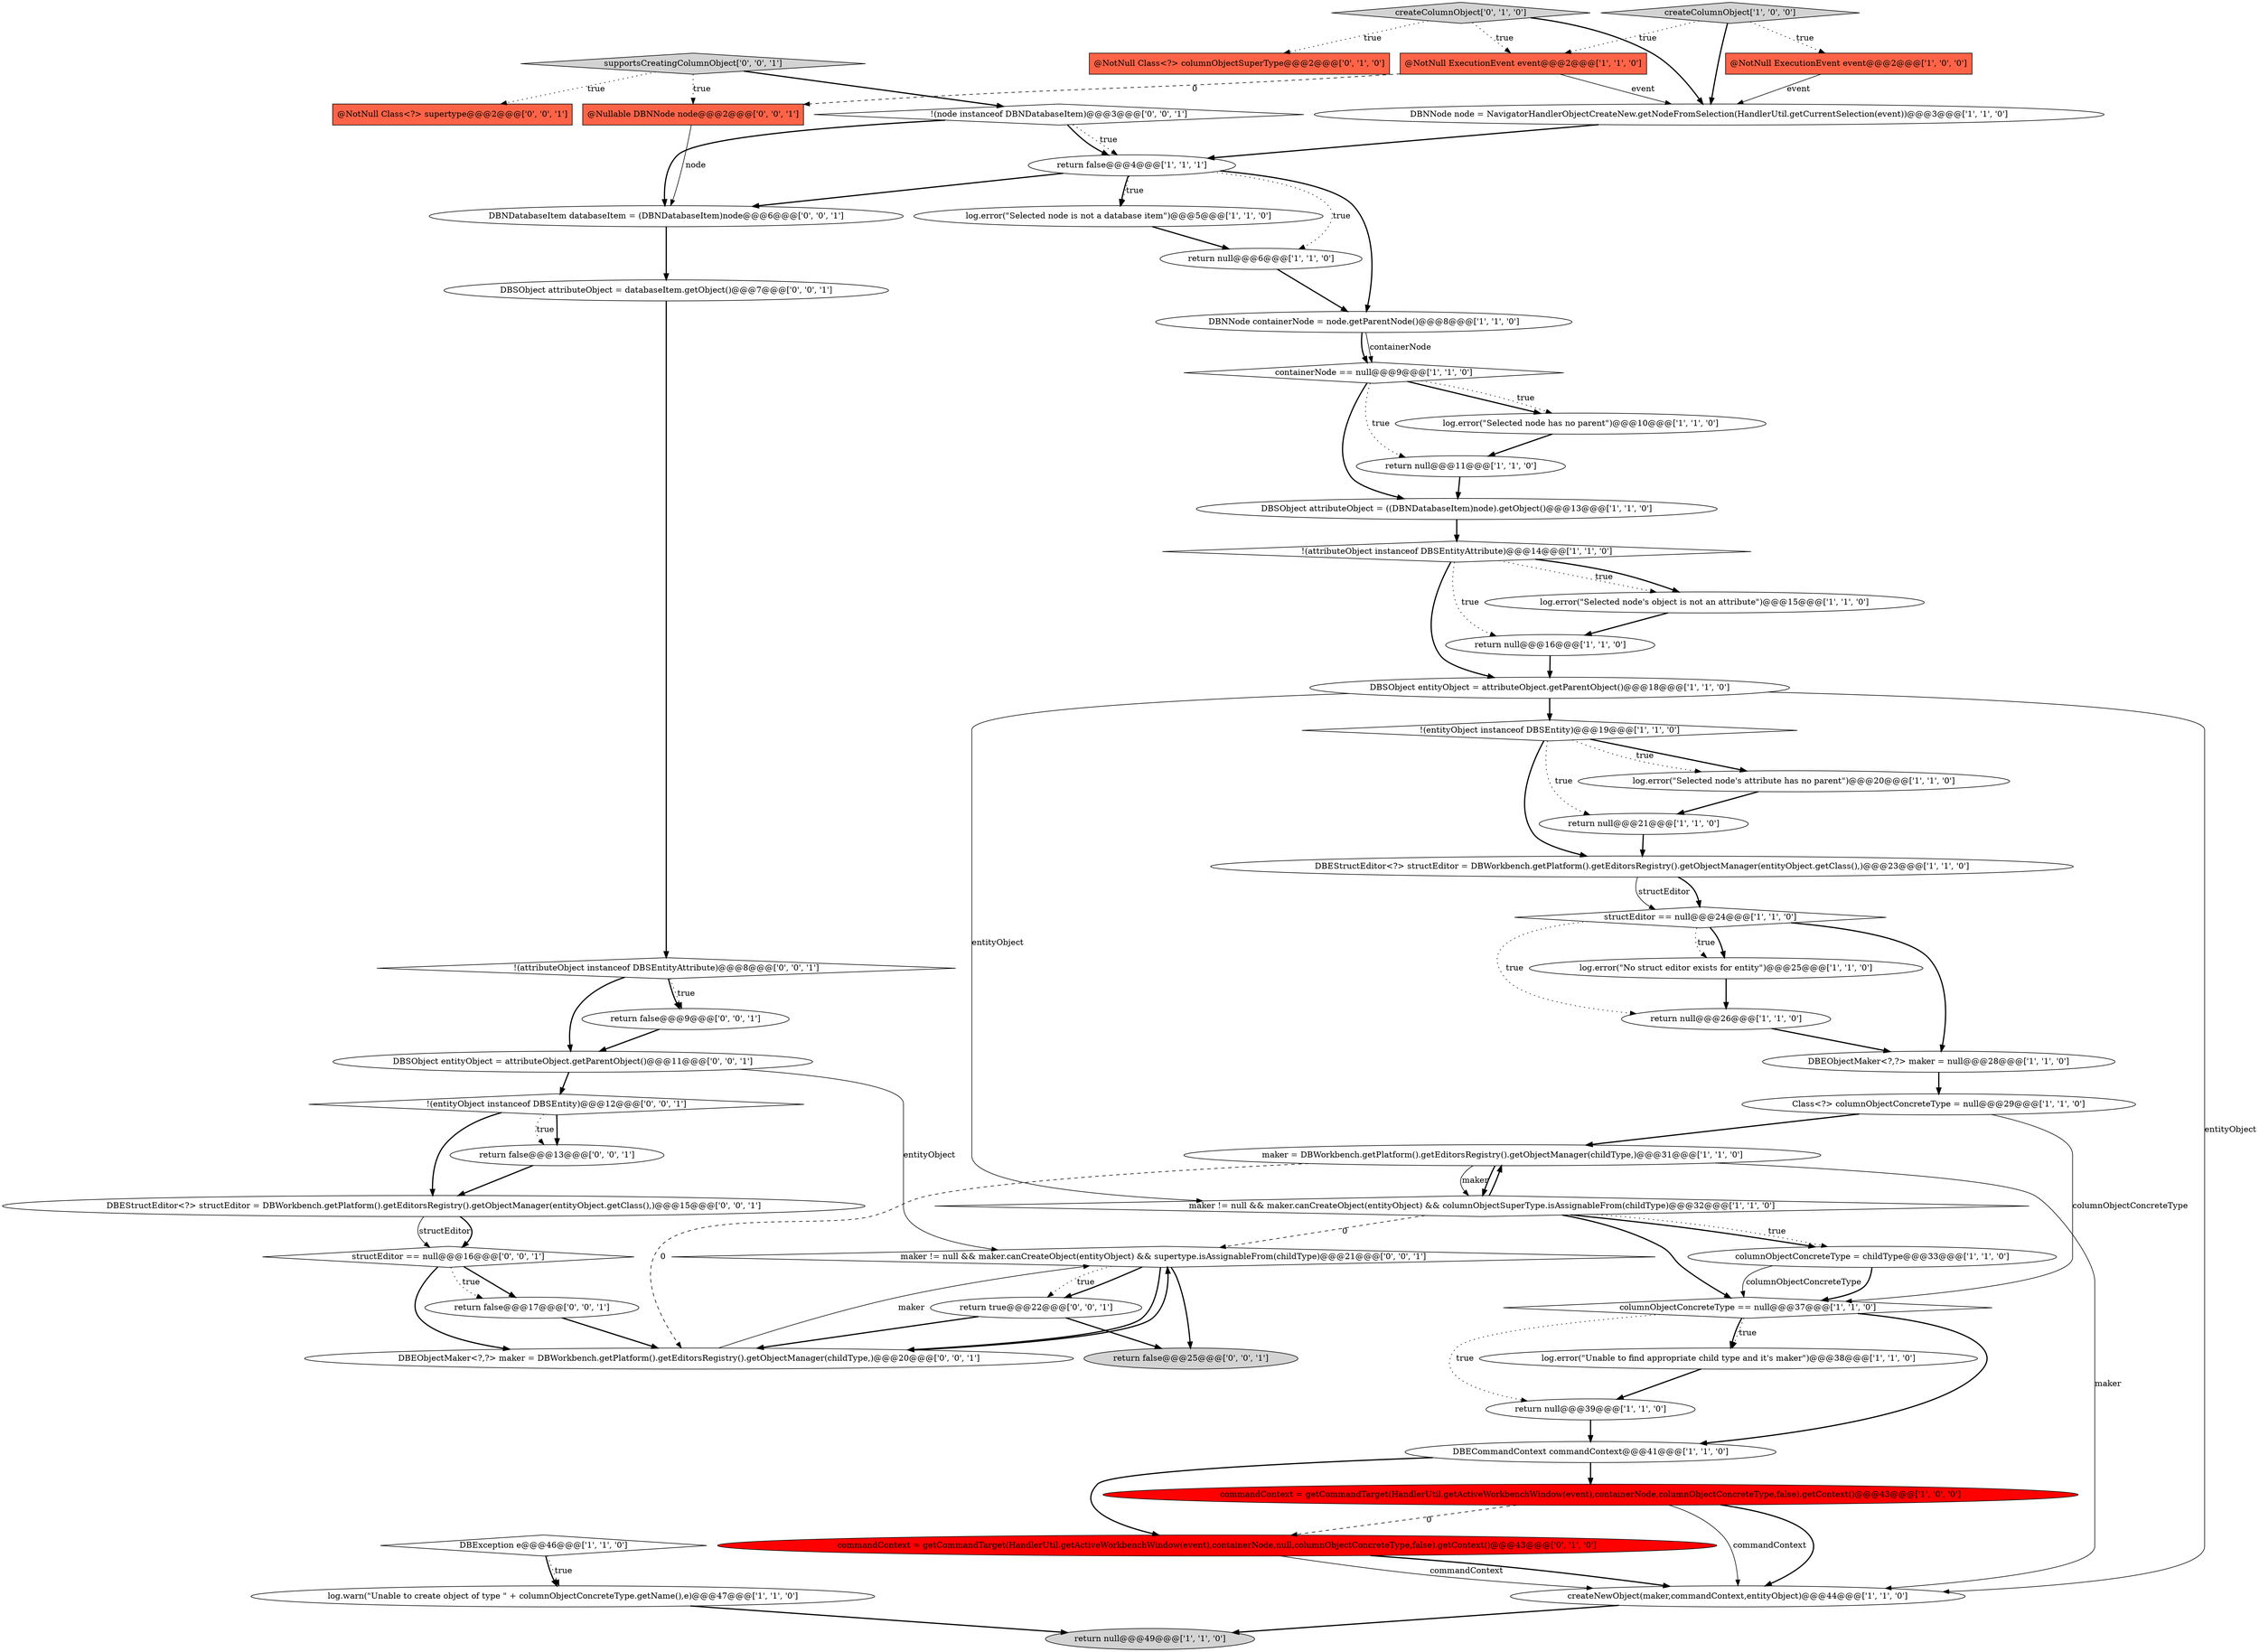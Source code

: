 digraph {
11 [style = filled, label = "DBEObjectMaker<?,?> maker = null@@@28@@@['1', '1', '0']", fillcolor = white, shape = ellipse image = "AAA0AAABBB1BBB"];
57 [style = filled, label = "DBSObject attributeObject = databaseItem.getObject()@@@7@@@['0', '0', '1']", fillcolor = white, shape = ellipse image = "AAA0AAABBB3BBB"];
31 [style = filled, label = "log.error(\"Unable to find appropriate child type and it's maker\")@@@38@@@['1', '1', '0']", fillcolor = white, shape = ellipse image = "AAA0AAABBB1BBB"];
56 [style = filled, label = "return false@@@25@@@['0', '0', '1']", fillcolor = lightgray, shape = ellipse image = "AAA0AAABBB3BBB"];
6 [style = filled, label = "log.error(\"Selected node has no parent\")@@@10@@@['1', '1', '0']", fillcolor = white, shape = ellipse image = "AAA0AAABBB1BBB"];
26 [style = filled, label = "log.warn(\"Unable to create object of type \" + columnObjectConcreteType.getName(),e)@@@47@@@['1', '1', '0']", fillcolor = white, shape = ellipse image = "AAA0AAABBB1BBB"];
55 [style = filled, label = "@Nullable DBNNode node@@@2@@@['0', '0', '1']", fillcolor = tomato, shape = box image = "AAA0AAABBB3BBB"];
33 [style = filled, label = "!(entityObject instanceof DBSEntity)@@@19@@@['1', '1', '0']", fillcolor = white, shape = diamond image = "AAA0AAABBB1BBB"];
51 [style = filled, label = "@NotNull Class<?> supertype@@@2@@@['0', '0', '1']", fillcolor = tomato, shape = box image = "AAA0AAABBB3BBB"];
30 [style = filled, label = "return null@@@21@@@['1', '1', '0']", fillcolor = white, shape = ellipse image = "AAA0AAABBB1BBB"];
14 [style = filled, label = "return null@@@11@@@['1', '1', '0']", fillcolor = white, shape = ellipse image = "AAA0AAABBB1BBB"];
19 [style = filled, label = "log.error(\"Selected node is not a database item\")@@@5@@@['1', '1', '0']", fillcolor = white, shape = ellipse image = "AAA0AAABBB1BBB"];
4 [style = filled, label = "maker != null && maker.canCreateObject(entityObject) && columnObjectSuperType.isAssignableFrom(childType)@@@32@@@['1', '1', '0']", fillcolor = white, shape = diamond image = "AAA0AAABBB1BBB"];
16 [style = filled, label = "DBNNode node = NavigatorHandlerObjectCreateNew.getNodeFromSelection(HandlerUtil.getCurrentSelection(event))@@@3@@@['1', '1', '0']", fillcolor = white, shape = ellipse image = "AAA0AAABBB1BBB"];
44 [style = filled, label = "supportsCreatingColumnObject['0', '0', '1']", fillcolor = lightgray, shape = diamond image = "AAA0AAABBB3BBB"];
18 [style = filled, label = "@NotNull ExecutionEvent event@@@2@@@['1', '1', '0']", fillcolor = tomato, shape = box image = "AAA0AAABBB1BBB"];
39 [style = filled, label = "createColumnObject['0', '1', '0']", fillcolor = lightgray, shape = diamond image = "AAA0AAABBB2BBB"];
46 [style = filled, label = "DBEStructEditor<?> structEditor = DBWorkbench.getPlatform().getEditorsRegistry().getObjectManager(entityObject.getClass(),)@@@15@@@['0', '0', '1']", fillcolor = white, shape = ellipse image = "AAA0AAABBB3BBB"];
5 [style = filled, label = "log.error(\"Selected node's attribute has no parent\")@@@20@@@['1', '1', '0']", fillcolor = white, shape = ellipse image = "AAA0AAABBB1BBB"];
17 [style = filled, label = "DBECommandContext commandContext@@@41@@@['1', '1', '0']", fillcolor = white, shape = ellipse image = "AAA0AAABBB1BBB"];
24 [style = filled, label = "return null@@@6@@@['1', '1', '0']", fillcolor = white, shape = ellipse image = "AAA0AAABBB1BBB"];
53 [style = filled, label = "structEditor == null@@@16@@@['0', '0', '1']", fillcolor = white, shape = diamond image = "AAA0AAABBB3BBB"];
49 [style = filled, label = "return false@@@9@@@['0', '0', '1']", fillcolor = white, shape = ellipse image = "AAA0AAABBB3BBB"];
22 [style = filled, label = "createNewObject(maker,commandContext,entityObject)@@@44@@@['1', '1', '0']", fillcolor = white, shape = ellipse image = "AAA0AAABBB1BBB"];
54 [style = filled, label = "return true@@@22@@@['0', '0', '1']", fillcolor = white, shape = ellipse image = "AAA0AAABBB3BBB"];
37 [style = filled, label = "@NotNull Class<?> columnObjectSuperType@@@2@@@['0', '1', '0']", fillcolor = tomato, shape = box image = "AAA0AAABBB2BBB"];
48 [style = filled, label = "DBNDatabaseItem databaseItem = (DBNDatabaseItem)node@@@6@@@['0', '0', '1']", fillcolor = white, shape = ellipse image = "AAA0AAABBB3BBB"];
43 [style = filled, label = "maker != null && maker.canCreateObject(entityObject) && supertype.isAssignableFrom(childType)@@@21@@@['0', '0', '1']", fillcolor = white, shape = diamond image = "AAA0AAABBB3BBB"];
35 [style = filled, label = "maker = DBWorkbench.getPlatform().getEditorsRegistry().getObjectManager(childType,)@@@31@@@['1', '1', '0']", fillcolor = white, shape = ellipse image = "AAA0AAABBB1BBB"];
40 [style = filled, label = "return false@@@17@@@['0', '0', '1']", fillcolor = white, shape = ellipse image = "AAA0AAABBB3BBB"];
10 [style = filled, label = "return null@@@26@@@['1', '1', '0']", fillcolor = white, shape = ellipse image = "AAA0AAABBB1BBB"];
25 [style = filled, label = "structEditor == null@@@24@@@['1', '1', '0']", fillcolor = white, shape = diamond image = "AAA0AAABBB1BBB"];
8 [style = filled, label = "columnObjectConcreteType = childType@@@33@@@['1', '1', '0']", fillcolor = white, shape = ellipse image = "AAA0AAABBB1BBB"];
2 [style = filled, label = "DBSObject entityObject = attributeObject.getParentObject()@@@18@@@['1', '1', '0']", fillcolor = white, shape = ellipse image = "AAA0AAABBB1BBB"];
29 [style = filled, label = "return null@@@49@@@['1', '1', '0']", fillcolor = lightgray, shape = ellipse image = "AAA0AAABBB1BBB"];
45 [style = filled, label = "!(node instanceof DBNDatabaseItem)@@@3@@@['0', '0', '1']", fillcolor = white, shape = diamond image = "AAA0AAABBB3BBB"];
9 [style = filled, label = "log.error(\"No struct editor exists for entity\")@@@25@@@['1', '1', '0']", fillcolor = white, shape = ellipse image = "AAA0AAABBB1BBB"];
1 [style = filled, label = "DBNNode containerNode = node.getParentNode()@@@8@@@['1', '1', '0']", fillcolor = white, shape = ellipse image = "AAA0AAABBB1BBB"];
21 [style = filled, label = "return null@@@39@@@['1', '1', '0']", fillcolor = white, shape = ellipse image = "AAA0AAABBB1BBB"];
15 [style = filled, label = "columnObjectConcreteType == null@@@37@@@['1', '1', '0']", fillcolor = white, shape = diamond image = "AAA0AAABBB1BBB"];
42 [style = filled, label = "!(entityObject instanceof DBSEntity)@@@12@@@['0', '0', '1']", fillcolor = white, shape = diamond image = "AAA0AAABBB3BBB"];
52 [style = filled, label = "!(attributeObject instanceof DBSEntityAttribute)@@@8@@@['0', '0', '1']", fillcolor = white, shape = diamond image = "AAA0AAABBB3BBB"];
0 [style = filled, label = "createColumnObject['1', '0', '0']", fillcolor = lightgray, shape = diamond image = "AAA0AAABBB1BBB"];
32 [style = filled, label = "DBSObject attributeObject = ((DBNDatabaseItem)node).getObject()@@@13@@@['1', '1', '0']", fillcolor = white, shape = ellipse image = "AAA0AAABBB1BBB"];
20 [style = filled, label = "DBEStructEditor<?> structEditor = DBWorkbench.getPlatform().getEditorsRegistry().getObjectManager(entityObject.getClass(),)@@@23@@@['1', '1', '0']", fillcolor = white, shape = ellipse image = "AAA0AAABBB1BBB"];
36 [style = filled, label = "log.error(\"Selected node's object is not an attribute\")@@@15@@@['1', '1', '0']", fillcolor = white, shape = ellipse image = "AAA0AAABBB1BBB"];
13 [style = filled, label = "@NotNull ExecutionEvent event@@@2@@@['1', '0', '0']", fillcolor = tomato, shape = box image = "AAA0AAABBB1BBB"];
7 [style = filled, label = "return null@@@16@@@['1', '1', '0']", fillcolor = white, shape = ellipse image = "AAA0AAABBB1BBB"];
50 [style = filled, label = "return false@@@13@@@['0', '0', '1']", fillcolor = white, shape = ellipse image = "AAA0AAABBB3BBB"];
38 [style = filled, label = "commandContext = getCommandTarget(HandlerUtil.getActiveWorkbenchWindow(event),containerNode,null,columnObjectConcreteType,false).getContext()@@@43@@@['0', '1', '0']", fillcolor = red, shape = ellipse image = "AAA1AAABBB2BBB"];
27 [style = filled, label = "containerNode == null@@@9@@@['1', '1', '0']", fillcolor = white, shape = diamond image = "AAA0AAABBB1BBB"];
12 [style = filled, label = "!(attributeObject instanceof DBSEntityAttribute)@@@14@@@['1', '1', '0']", fillcolor = white, shape = diamond image = "AAA0AAABBB1BBB"];
28 [style = filled, label = "DBException e@@@46@@@['1', '1', '0']", fillcolor = white, shape = diamond image = "AAA0AAABBB1BBB"];
47 [style = filled, label = "DBSObject entityObject = attributeObject.getParentObject()@@@11@@@['0', '0', '1']", fillcolor = white, shape = ellipse image = "AAA0AAABBB3BBB"];
34 [style = filled, label = "Class<?> columnObjectConcreteType = null@@@29@@@['1', '1', '0']", fillcolor = white, shape = ellipse image = "AAA0AAABBB1BBB"];
3 [style = filled, label = "commandContext = getCommandTarget(HandlerUtil.getActiveWorkbenchWindow(event),containerNode,columnObjectConcreteType,false).getContext()@@@43@@@['1', '0', '0']", fillcolor = red, shape = ellipse image = "AAA1AAABBB1BBB"];
41 [style = filled, label = "DBEObjectMaker<?,?> maker = DBWorkbench.getPlatform().getEditorsRegistry().getObjectManager(childType,)@@@20@@@['0', '0', '1']", fillcolor = white, shape = ellipse image = "AAA0AAABBB3BBB"];
23 [style = filled, label = "return false@@@4@@@['1', '1', '1']", fillcolor = white, shape = ellipse image = "AAA0AAABBB1BBB"];
13->16 [style = solid, label="event"];
27->14 [style = dotted, label="true"];
54->56 [style = bold, label=""];
27->32 [style = bold, label=""];
32->12 [style = bold, label=""];
30->20 [style = bold, label=""];
15->31 [style = dotted, label="true"];
4->15 [style = bold, label=""];
1->27 [style = bold, label=""];
39->18 [style = dotted, label="true"];
31->21 [style = bold, label=""];
9->10 [style = bold, label=""];
15->21 [style = dotted, label="true"];
45->48 [style = bold, label=""];
41->43 [style = solid, label="maker"];
55->48 [style = solid, label="node"];
18->55 [style = dashed, label="0"];
19->24 [style = bold, label=""];
2->4 [style = solid, label="entityObject"];
17->38 [style = bold, label=""];
2->22 [style = solid, label="entityObject"];
12->2 [style = bold, label=""];
15->17 [style = bold, label=""];
52->47 [style = bold, label=""];
53->41 [style = bold, label=""];
43->54 [style = dotted, label="true"];
3->22 [style = solid, label="commandContext"];
38->22 [style = solid, label="commandContext"];
4->8 [style = bold, label=""];
5->30 [style = bold, label=""];
10->11 [style = bold, label=""];
34->15 [style = solid, label="columnObjectConcreteType"];
45->23 [style = dotted, label="true"];
42->46 [style = bold, label=""];
47->43 [style = solid, label="entityObject"];
3->38 [style = dashed, label="0"];
54->41 [style = bold, label=""];
23->19 [style = dotted, label="true"];
20->25 [style = bold, label=""];
23->48 [style = bold, label=""];
15->31 [style = bold, label=""];
7->2 [style = bold, label=""];
2->33 [style = bold, label=""];
34->35 [style = bold, label=""];
25->10 [style = dotted, label="true"];
12->7 [style = dotted, label="true"];
18->16 [style = solid, label="event"];
44->45 [style = bold, label=""];
41->43 [style = bold, label=""];
23->24 [style = dotted, label="true"];
0->16 [style = bold, label=""];
39->16 [style = bold, label=""];
8->15 [style = bold, label=""];
45->23 [style = bold, label=""];
0->18 [style = dotted, label="true"];
47->42 [style = bold, label=""];
25->9 [style = bold, label=""];
12->36 [style = dotted, label="true"];
12->36 [style = bold, label=""];
22->29 [style = bold, label=""];
53->40 [style = bold, label=""];
28->26 [style = bold, label=""];
16->23 [style = bold, label=""];
35->4 [style = solid, label="maker"];
33->5 [style = bold, label=""];
44->51 [style = dotted, label="true"];
46->53 [style = solid, label="structEditor"];
39->37 [style = dotted, label="true"];
4->43 [style = dashed, label="0"];
53->40 [style = dotted, label="true"];
23->19 [style = bold, label=""];
17->3 [style = bold, label=""];
43->41 [style = bold, label=""];
24->1 [style = bold, label=""];
14->32 [style = bold, label=""];
43->54 [style = bold, label=""];
35->41 [style = dashed, label="0"];
4->35 [style = bold, label=""];
20->25 [style = solid, label="structEditor"];
42->50 [style = bold, label=""];
52->49 [style = dotted, label="true"];
0->13 [style = dotted, label="true"];
33->20 [style = bold, label=""];
48->57 [style = bold, label=""];
52->49 [style = bold, label=""];
42->50 [style = dotted, label="true"];
50->46 [style = bold, label=""];
26->29 [style = bold, label=""];
46->53 [style = bold, label=""];
4->8 [style = dotted, label="true"];
3->22 [style = bold, label=""];
33->30 [style = dotted, label="true"];
27->6 [style = bold, label=""];
35->4 [style = bold, label=""];
49->47 [style = bold, label=""];
57->52 [style = bold, label=""];
6->14 [style = bold, label=""];
1->27 [style = solid, label="containerNode"];
11->34 [style = bold, label=""];
25->9 [style = dotted, label="true"];
36->7 [style = bold, label=""];
25->11 [style = bold, label=""];
28->26 [style = dotted, label="true"];
33->5 [style = dotted, label="true"];
40->41 [style = bold, label=""];
35->22 [style = solid, label="maker"];
23->1 [style = bold, label=""];
44->55 [style = dotted, label="true"];
27->6 [style = dotted, label="true"];
38->22 [style = bold, label=""];
21->17 [style = bold, label=""];
8->15 [style = solid, label="columnObjectConcreteType"];
43->56 [style = bold, label=""];
}
